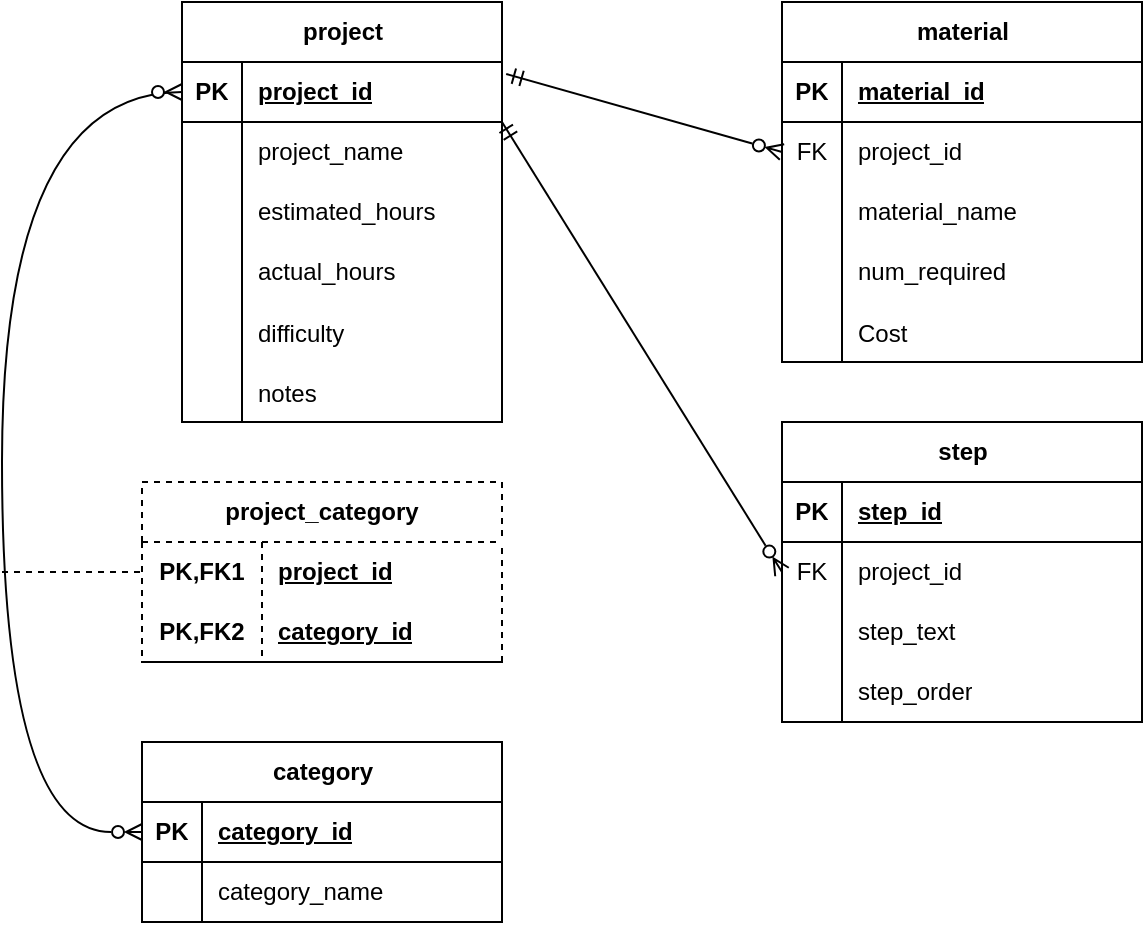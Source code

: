 <mxfile version="26.0.4">
  <diagram id="R2lEEEUBdFMjLlhIrx00" name="Page-1">
    <mxGraphModel dx="835" dy="1170" grid="1" gridSize="10" guides="1" tooltips="1" connect="1" arrows="1" fold="1" page="1" pageScale="1" pageWidth="850" pageHeight="1100" math="0" shadow="0" extFonts="Permanent Marker^https://fonts.googleapis.com/css?family=Permanent+Marker">
      <root>
        <mxCell id="0" />
        <mxCell id="1" parent="0" />
        <mxCell id="sYC8FqlULhn4Qgj5xgZV-39" value="project" style="shape=table;startSize=30;container=1;collapsible=1;childLayout=tableLayout;fixedRows=1;rowLines=0;fontStyle=1;align=center;resizeLast=1;html=1;" vertex="1" parent="1">
          <mxGeometry x="160" width="160" height="210" as="geometry" />
        </mxCell>
        <mxCell id="sYC8FqlULhn4Qgj5xgZV-40" value="" style="shape=tableRow;horizontal=0;startSize=0;swimlaneHead=0;swimlaneBody=0;fillColor=none;collapsible=0;dropTarget=0;points=[[0,0.5],[1,0.5]];portConstraint=eastwest;top=0;left=0;right=0;bottom=1;" vertex="1" parent="sYC8FqlULhn4Qgj5xgZV-39">
          <mxGeometry y="30" width="160" height="30" as="geometry" />
        </mxCell>
        <mxCell id="sYC8FqlULhn4Qgj5xgZV-41" value="PK" style="shape=partialRectangle;connectable=0;fillColor=none;top=0;left=0;bottom=0;right=0;fontStyle=1;overflow=hidden;whiteSpace=wrap;html=1;" vertex="1" parent="sYC8FqlULhn4Qgj5xgZV-40">
          <mxGeometry width="30" height="30" as="geometry">
            <mxRectangle width="30" height="30" as="alternateBounds" />
          </mxGeometry>
        </mxCell>
        <mxCell id="sYC8FqlULhn4Qgj5xgZV-42" value="project_id" style="shape=partialRectangle;connectable=0;fillColor=none;top=0;left=0;bottom=0;right=0;align=left;spacingLeft=6;fontStyle=5;overflow=hidden;whiteSpace=wrap;html=1;" vertex="1" parent="sYC8FqlULhn4Qgj5xgZV-40">
          <mxGeometry x="30" width="130" height="30" as="geometry">
            <mxRectangle width="130" height="30" as="alternateBounds" />
          </mxGeometry>
        </mxCell>
        <mxCell id="sYC8FqlULhn4Qgj5xgZV-43" value="" style="shape=tableRow;horizontal=0;startSize=0;swimlaneHead=0;swimlaneBody=0;fillColor=none;collapsible=0;dropTarget=0;points=[[0,0.5],[1,0.5]];portConstraint=eastwest;top=0;left=0;right=0;bottom=0;" vertex="1" parent="sYC8FqlULhn4Qgj5xgZV-39">
          <mxGeometry y="60" width="160" height="30" as="geometry" />
        </mxCell>
        <mxCell id="sYC8FqlULhn4Qgj5xgZV-44" value="" style="shape=partialRectangle;connectable=0;fillColor=none;top=0;left=0;bottom=0;right=0;editable=1;overflow=hidden;whiteSpace=wrap;html=1;" vertex="1" parent="sYC8FqlULhn4Qgj5xgZV-43">
          <mxGeometry width="30" height="30" as="geometry">
            <mxRectangle width="30" height="30" as="alternateBounds" />
          </mxGeometry>
        </mxCell>
        <mxCell id="sYC8FqlULhn4Qgj5xgZV-45" value="project_name" style="shape=partialRectangle;connectable=0;fillColor=none;top=0;left=0;bottom=0;right=0;align=left;spacingLeft=6;overflow=hidden;whiteSpace=wrap;html=1;" vertex="1" parent="sYC8FqlULhn4Qgj5xgZV-43">
          <mxGeometry x="30" width="130" height="30" as="geometry">
            <mxRectangle width="130" height="30" as="alternateBounds" />
          </mxGeometry>
        </mxCell>
        <mxCell id="sYC8FqlULhn4Qgj5xgZV-46" value="" style="shape=tableRow;horizontal=0;startSize=0;swimlaneHead=0;swimlaneBody=0;fillColor=none;collapsible=0;dropTarget=0;points=[[0,0.5],[1,0.5]];portConstraint=eastwest;top=0;left=0;right=0;bottom=0;" vertex="1" parent="sYC8FqlULhn4Qgj5xgZV-39">
          <mxGeometry y="90" width="160" height="30" as="geometry" />
        </mxCell>
        <mxCell id="sYC8FqlULhn4Qgj5xgZV-47" value="" style="shape=partialRectangle;connectable=0;fillColor=none;top=0;left=0;bottom=0;right=0;editable=1;overflow=hidden;whiteSpace=wrap;html=1;" vertex="1" parent="sYC8FqlULhn4Qgj5xgZV-46">
          <mxGeometry width="30" height="30" as="geometry">
            <mxRectangle width="30" height="30" as="alternateBounds" />
          </mxGeometry>
        </mxCell>
        <mxCell id="sYC8FqlULhn4Qgj5xgZV-48" value="estimated_hours" style="shape=partialRectangle;connectable=0;fillColor=none;top=0;left=0;bottom=0;right=0;align=left;spacingLeft=6;overflow=hidden;whiteSpace=wrap;html=1;" vertex="1" parent="sYC8FqlULhn4Qgj5xgZV-46">
          <mxGeometry x="30" width="130" height="30" as="geometry">
            <mxRectangle width="130" height="30" as="alternateBounds" />
          </mxGeometry>
        </mxCell>
        <mxCell id="sYC8FqlULhn4Qgj5xgZV-49" value="" style="shape=tableRow;horizontal=0;startSize=0;swimlaneHead=0;swimlaneBody=0;fillColor=none;collapsible=0;dropTarget=0;points=[[0,0.5],[1,0.5]];portConstraint=eastwest;top=0;left=0;right=0;bottom=0;" vertex="1" parent="sYC8FqlULhn4Qgj5xgZV-39">
          <mxGeometry y="120" width="160" height="30" as="geometry" />
        </mxCell>
        <mxCell id="sYC8FqlULhn4Qgj5xgZV-50" value="" style="shape=partialRectangle;connectable=0;fillColor=none;top=0;left=0;bottom=0;right=0;editable=1;overflow=hidden;whiteSpace=wrap;html=1;" vertex="1" parent="sYC8FqlULhn4Qgj5xgZV-49">
          <mxGeometry width="30" height="30" as="geometry">
            <mxRectangle width="30" height="30" as="alternateBounds" />
          </mxGeometry>
        </mxCell>
        <mxCell id="sYC8FqlULhn4Qgj5xgZV-51" value="actual_hours" style="shape=partialRectangle;connectable=0;fillColor=none;top=0;left=0;bottom=0;right=0;align=left;spacingLeft=6;overflow=hidden;whiteSpace=wrap;html=1;" vertex="1" parent="sYC8FqlULhn4Qgj5xgZV-49">
          <mxGeometry x="30" width="130" height="30" as="geometry">
            <mxRectangle width="130" height="30" as="alternateBounds" />
          </mxGeometry>
        </mxCell>
        <mxCell id="sYC8FqlULhn4Qgj5xgZV-107" value="" style="shape=tableRow;horizontal=0;startSize=0;swimlaneHead=0;swimlaneBody=0;fillColor=none;collapsible=0;dropTarget=0;points=[[0,0.5],[1,0.5]];portConstraint=eastwest;top=0;left=0;right=0;bottom=0;" vertex="1" parent="sYC8FqlULhn4Qgj5xgZV-39">
          <mxGeometry y="150" width="160" height="30" as="geometry" />
        </mxCell>
        <mxCell id="sYC8FqlULhn4Qgj5xgZV-108" value="" style="shape=partialRectangle;connectable=0;fillColor=none;top=0;left=0;bottom=0;right=0;editable=1;overflow=hidden;" vertex="1" parent="sYC8FqlULhn4Qgj5xgZV-107">
          <mxGeometry width="30" height="30" as="geometry">
            <mxRectangle width="30" height="30" as="alternateBounds" />
          </mxGeometry>
        </mxCell>
        <mxCell id="sYC8FqlULhn4Qgj5xgZV-109" value="difficulty" style="shape=partialRectangle;connectable=0;fillColor=none;top=0;left=0;bottom=0;right=0;align=left;spacingLeft=6;overflow=hidden;" vertex="1" parent="sYC8FqlULhn4Qgj5xgZV-107">
          <mxGeometry x="30" width="130" height="30" as="geometry">
            <mxRectangle width="130" height="30" as="alternateBounds" />
          </mxGeometry>
        </mxCell>
        <mxCell id="sYC8FqlULhn4Qgj5xgZV-110" value="" style="shape=tableRow;horizontal=0;startSize=0;swimlaneHead=0;swimlaneBody=0;fillColor=none;collapsible=0;dropTarget=0;points=[[0,0.5],[1,0.5]];portConstraint=eastwest;top=0;left=0;right=0;bottom=0;" vertex="1" parent="sYC8FqlULhn4Qgj5xgZV-39">
          <mxGeometry y="180" width="160" height="30" as="geometry" />
        </mxCell>
        <mxCell id="sYC8FqlULhn4Qgj5xgZV-111" value="" style="shape=partialRectangle;connectable=0;fillColor=none;top=0;left=0;bottom=0;right=0;editable=1;overflow=hidden;" vertex="1" parent="sYC8FqlULhn4Qgj5xgZV-110">
          <mxGeometry width="30" height="30" as="geometry">
            <mxRectangle width="30" height="30" as="alternateBounds" />
          </mxGeometry>
        </mxCell>
        <mxCell id="sYC8FqlULhn4Qgj5xgZV-112" value="notes" style="shape=partialRectangle;connectable=0;fillColor=none;top=0;left=0;bottom=0;right=0;align=left;spacingLeft=6;overflow=hidden;" vertex="1" parent="sYC8FqlULhn4Qgj5xgZV-110">
          <mxGeometry x="30" width="130" height="30" as="geometry">
            <mxRectangle width="130" height="30" as="alternateBounds" />
          </mxGeometry>
        </mxCell>
        <mxCell id="sYC8FqlULhn4Qgj5xgZV-116" value="material" style="shape=table;startSize=30;container=1;collapsible=1;childLayout=tableLayout;fixedRows=1;rowLines=0;fontStyle=1;align=center;resizeLast=1;html=1;" vertex="1" parent="1">
          <mxGeometry x="460" width="180" height="180" as="geometry" />
        </mxCell>
        <mxCell id="sYC8FqlULhn4Qgj5xgZV-117" value="" style="shape=tableRow;horizontal=0;startSize=0;swimlaneHead=0;swimlaneBody=0;fillColor=none;collapsible=0;dropTarget=0;points=[[0,0.5],[1,0.5]];portConstraint=eastwest;top=0;left=0;right=0;bottom=1;" vertex="1" parent="sYC8FqlULhn4Qgj5xgZV-116">
          <mxGeometry y="30" width="180" height="30" as="geometry" />
        </mxCell>
        <mxCell id="sYC8FqlULhn4Qgj5xgZV-118" value="PK" style="shape=partialRectangle;connectable=0;fillColor=none;top=0;left=0;bottom=0;right=0;fontStyle=1;overflow=hidden;whiteSpace=wrap;html=1;" vertex="1" parent="sYC8FqlULhn4Qgj5xgZV-117">
          <mxGeometry width="30" height="30" as="geometry">
            <mxRectangle width="30" height="30" as="alternateBounds" />
          </mxGeometry>
        </mxCell>
        <mxCell id="sYC8FqlULhn4Qgj5xgZV-119" value="material_id" style="shape=partialRectangle;connectable=0;fillColor=none;top=0;left=0;bottom=0;right=0;align=left;spacingLeft=6;fontStyle=5;overflow=hidden;whiteSpace=wrap;html=1;" vertex="1" parent="sYC8FqlULhn4Qgj5xgZV-117">
          <mxGeometry x="30" width="150" height="30" as="geometry">
            <mxRectangle width="150" height="30" as="alternateBounds" />
          </mxGeometry>
        </mxCell>
        <mxCell id="sYC8FqlULhn4Qgj5xgZV-120" value="" style="shape=tableRow;horizontal=0;startSize=0;swimlaneHead=0;swimlaneBody=0;fillColor=none;collapsible=0;dropTarget=0;points=[[0,0.5],[1,0.5]];portConstraint=eastwest;top=0;left=0;right=0;bottom=0;" vertex="1" parent="sYC8FqlULhn4Qgj5xgZV-116">
          <mxGeometry y="60" width="180" height="30" as="geometry" />
        </mxCell>
        <mxCell id="sYC8FqlULhn4Qgj5xgZV-121" value="FK" style="shape=partialRectangle;connectable=0;fillColor=none;top=0;left=0;bottom=0;right=0;editable=1;overflow=hidden;whiteSpace=wrap;html=1;" vertex="1" parent="sYC8FqlULhn4Qgj5xgZV-120">
          <mxGeometry width="30" height="30" as="geometry">
            <mxRectangle width="30" height="30" as="alternateBounds" />
          </mxGeometry>
        </mxCell>
        <mxCell id="sYC8FqlULhn4Qgj5xgZV-122" value="project_id" style="shape=partialRectangle;connectable=0;fillColor=none;top=0;left=0;bottom=0;right=0;align=left;spacingLeft=6;overflow=hidden;whiteSpace=wrap;html=1;" vertex="1" parent="sYC8FqlULhn4Qgj5xgZV-120">
          <mxGeometry x="30" width="150" height="30" as="geometry">
            <mxRectangle width="150" height="30" as="alternateBounds" />
          </mxGeometry>
        </mxCell>
        <mxCell id="sYC8FqlULhn4Qgj5xgZV-123" value="" style="shape=tableRow;horizontal=0;startSize=0;swimlaneHead=0;swimlaneBody=0;fillColor=none;collapsible=0;dropTarget=0;points=[[0,0.5],[1,0.5]];portConstraint=eastwest;top=0;left=0;right=0;bottom=0;" vertex="1" parent="sYC8FqlULhn4Qgj5xgZV-116">
          <mxGeometry y="90" width="180" height="30" as="geometry" />
        </mxCell>
        <mxCell id="sYC8FqlULhn4Qgj5xgZV-124" value="" style="shape=partialRectangle;connectable=0;fillColor=none;top=0;left=0;bottom=0;right=0;editable=1;overflow=hidden;whiteSpace=wrap;html=1;" vertex="1" parent="sYC8FqlULhn4Qgj5xgZV-123">
          <mxGeometry width="30" height="30" as="geometry">
            <mxRectangle width="30" height="30" as="alternateBounds" />
          </mxGeometry>
        </mxCell>
        <mxCell id="sYC8FqlULhn4Qgj5xgZV-125" value="material_name" style="shape=partialRectangle;connectable=0;fillColor=none;top=0;left=0;bottom=0;right=0;align=left;spacingLeft=6;overflow=hidden;whiteSpace=wrap;html=1;" vertex="1" parent="sYC8FqlULhn4Qgj5xgZV-123">
          <mxGeometry x="30" width="150" height="30" as="geometry">
            <mxRectangle width="150" height="30" as="alternateBounds" />
          </mxGeometry>
        </mxCell>
        <mxCell id="sYC8FqlULhn4Qgj5xgZV-126" value="" style="shape=tableRow;horizontal=0;startSize=0;swimlaneHead=0;swimlaneBody=0;fillColor=none;collapsible=0;dropTarget=0;points=[[0,0.5],[1,0.5]];portConstraint=eastwest;top=0;left=0;right=0;bottom=0;" vertex="1" parent="sYC8FqlULhn4Qgj5xgZV-116">
          <mxGeometry y="120" width="180" height="30" as="geometry" />
        </mxCell>
        <mxCell id="sYC8FqlULhn4Qgj5xgZV-127" value="" style="shape=partialRectangle;connectable=0;fillColor=none;top=0;left=0;bottom=0;right=0;editable=1;overflow=hidden;whiteSpace=wrap;html=1;" vertex="1" parent="sYC8FqlULhn4Qgj5xgZV-126">
          <mxGeometry width="30" height="30" as="geometry">
            <mxRectangle width="30" height="30" as="alternateBounds" />
          </mxGeometry>
        </mxCell>
        <mxCell id="sYC8FqlULhn4Qgj5xgZV-128" value="num_required" style="shape=partialRectangle;connectable=0;fillColor=none;top=0;left=0;bottom=0;right=0;align=left;spacingLeft=6;overflow=hidden;whiteSpace=wrap;html=1;" vertex="1" parent="sYC8FqlULhn4Qgj5xgZV-126">
          <mxGeometry x="30" width="150" height="30" as="geometry">
            <mxRectangle width="150" height="30" as="alternateBounds" />
          </mxGeometry>
        </mxCell>
        <mxCell id="sYC8FqlULhn4Qgj5xgZV-129" value="" style="shape=tableRow;horizontal=0;startSize=0;swimlaneHead=0;swimlaneBody=0;fillColor=none;collapsible=0;dropTarget=0;points=[[0,0.5],[1,0.5]];portConstraint=eastwest;top=0;left=0;right=0;bottom=0;" vertex="1" parent="sYC8FqlULhn4Qgj5xgZV-116">
          <mxGeometry y="150" width="180" height="30" as="geometry" />
        </mxCell>
        <mxCell id="sYC8FqlULhn4Qgj5xgZV-130" value="" style="shape=partialRectangle;connectable=0;fillColor=none;top=0;left=0;bottom=0;right=0;editable=1;overflow=hidden;" vertex="1" parent="sYC8FqlULhn4Qgj5xgZV-129">
          <mxGeometry width="30" height="30" as="geometry">
            <mxRectangle width="30" height="30" as="alternateBounds" />
          </mxGeometry>
        </mxCell>
        <mxCell id="sYC8FqlULhn4Qgj5xgZV-131" value="Cost" style="shape=partialRectangle;connectable=0;fillColor=none;top=0;left=0;bottom=0;right=0;align=left;spacingLeft=6;overflow=hidden;" vertex="1" parent="sYC8FqlULhn4Qgj5xgZV-129">
          <mxGeometry x="30" width="150" height="30" as="geometry">
            <mxRectangle width="150" height="30" as="alternateBounds" />
          </mxGeometry>
        </mxCell>
        <mxCell id="sYC8FqlULhn4Qgj5xgZV-133" value="step" style="shape=table;startSize=30;container=1;collapsible=1;childLayout=tableLayout;fixedRows=1;rowLines=0;fontStyle=1;align=center;resizeLast=1;html=1;" vertex="1" parent="1">
          <mxGeometry x="460" y="210" width="180" height="150" as="geometry" />
        </mxCell>
        <mxCell id="sYC8FqlULhn4Qgj5xgZV-134" value="" style="shape=tableRow;horizontal=0;startSize=0;swimlaneHead=0;swimlaneBody=0;fillColor=none;collapsible=0;dropTarget=0;points=[[0,0.5],[1,0.5]];portConstraint=eastwest;top=0;left=0;right=0;bottom=1;" vertex="1" parent="sYC8FqlULhn4Qgj5xgZV-133">
          <mxGeometry y="30" width="180" height="30" as="geometry" />
        </mxCell>
        <mxCell id="sYC8FqlULhn4Qgj5xgZV-135" value="PK" style="shape=partialRectangle;connectable=0;fillColor=none;top=0;left=0;bottom=0;right=0;fontStyle=1;overflow=hidden;whiteSpace=wrap;html=1;" vertex="1" parent="sYC8FqlULhn4Qgj5xgZV-134">
          <mxGeometry width="30" height="30" as="geometry">
            <mxRectangle width="30" height="30" as="alternateBounds" />
          </mxGeometry>
        </mxCell>
        <mxCell id="sYC8FqlULhn4Qgj5xgZV-136" value="step_id" style="shape=partialRectangle;connectable=0;fillColor=none;top=0;left=0;bottom=0;right=0;align=left;spacingLeft=6;fontStyle=5;overflow=hidden;whiteSpace=wrap;html=1;" vertex="1" parent="sYC8FqlULhn4Qgj5xgZV-134">
          <mxGeometry x="30" width="150" height="30" as="geometry">
            <mxRectangle width="150" height="30" as="alternateBounds" />
          </mxGeometry>
        </mxCell>
        <mxCell id="sYC8FqlULhn4Qgj5xgZV-137" value="" style="shape=tableRow;horizontal=0;startSize=0;swimlaneHead=0;swimlaneBody=0;fillColor=none;collapsible=0;dropTarget=0;points=[[0,0.5],[1,0.5]];portConstraint=eastwest;top=0;left=0;right=0;bottom=0;" vertex="1" parent="sYC8FqlULhn4Qgj5xgZV-133">
          <mxGeometry y="60" width="180" height="30" as="geometry" />
        </mxCell>
        <mxCell id="sYC8FqlULhn4Qgj5xgZV-138" value="FK" style="shape=partialRectangle;connectable=0;fillColor=none;top=0;left=0;bottom=0;right=0;editable=1;overflow=hidden;whiteSpace=wrap;html=1;" vertex="1" parent="sYC8FqlULhn4Qgj5xgZV-137">
          <mxGeometry width="30" height="30" as="geometry">
            <mxRectangle width="30" height="30" as="alternateBounds" />
          </mxGeometry>
        </mxCell>
        <mxCell id="sYC8FqlULhn4Qgj5xgZV-139" value="project_id" style="shape=partialRectangle;connectable=0;fillColor=none;top=0;left=0;bottom=0;right=0;align=left;spacingLeft=6;overflow=hidden;whiteSpace=wrap;html=1;" vertex="1" parent="sYC8FqlULhn4Qgj5xgZV-137">
          <mxGeometry x="30" width="150" height="30" as="geometry">
            <mxRectangle width="150" height="30" as="alternateBounds" />
          </mxGeometry>
        </mxCell>
        <mxCell id="sYC8FqlULhn4Qgj5xgZV-140" value="" style="shape=tableRow;horizontal=0;startSize=0;swimlaneHead=0;swimlaneBody=0;fillColor=none;collapsible=0;dropTarget=0;points=[[0,0.5],[1,0.5]];portConstraint=eastwest;top=0;left=0;right=0;bottom=0;" vertex="1" parent="sYC8FqlULhn4Qgj5xgZV-133">
          <mxGeometry y="90" width="180" height="30" as="geometry" />
        </mxCell>
        <mxCell id="sYC8FqlULhn4Qgj5xgZV-141" value="" style="shape=partialRectangle;connectable=0;fillColor=none;top=0;left=0;bottom=0;right=0;editable=1;overflow=hidden;whiteSpace=wrap;html=1;" vertex="1" parent="sYC8FqlULhn4Qgj5xgZV-140">
          <mxGeometry width="30" height="30" as="geometry">
            <mxRectangle width="30" height="30" as="alternateBounds" />
          </mxGeometry>
        </mxCell>
        <mxCell id="sYC8FqlULhn4Qgj5xgZV-142" value="step_text" style="shape=partialRectangle;connectable=0;fillColor=none;top=0;left=0;bottom=0;right=0;align=left;spacingLeft=6;overflow=hidden;whiteSpace=wrap;html=1;" vertex="1" parent="sYC8FqlULhn4Qgj5xgZV-140">
          <mxGeometry x="30" width="150" height="30" as="geometry">
            <mxRectangle width="150" height="30" as="alternateBounds" />
          </mxGeometry>
        </mxCell>
        <mxCell id="sYC8FqlULhn4Qgj5xgZV-143" value="" style="shape=tableRow;horizontal=0;startSize=0;swimlaneHead=0;swimlaneBody=0;fillColor=none;collapsible=0;dropTarget=0;points=[[0,0.5],[1,0.5]];portConstraint=eastwest;top=0;left=0;right=0;bottom=0;" vertex="1" parent="sYC8FqlULhn4Qgj5xgZV-133">
          <mxGeometry y="120" width="180" height="30" as="geometry" />
        </mxCell>
        <mxCell id="sYC8FqlULhn4Qgj5xgZV-144" value="" style="shape=partialRectangle;connectable=0;fillColor=none;top=0;left=0;bottom=0;right=0;editable=1;overflow=hidden;whiteSpace=wrap;html=1;" vertex="1" parent="sYC8FqlULhn4Qgj5xgZV-143">
          <mxGeometry width="30" height="30" as="geometry">
            <mxRectangle width="30" height="30" as="alternateBounds" />
          </mxGeometry>
        </mxCell>
        <mxCell id="sYC8FqlULhn4Qgj5xgZV-145" value="step_order" style="shape=partialRectangle;connectable=0;fillColor=none;top=0;left=0;bottom=0;right=0;align=left;spacingLeft=6;overflow=hidden;whiteSpace=wrap;html=1;" vertex="1" parent="sYC8FqlULhn4Qgj5xgZV-143">
          <mxGeometry x="30" width="150" height="30" as="geometry">
            <mxRectangle width="150" height="30" as="alternateBounds" />
          </mxGeometry>
        </mxCell>
        <mxCell id="sYC8FqlULhn4Qgj5xgZV-174" value="project_category" style="shape=table;startSize=30;container=1;collapsible=1;childLayout=tableLayout;fixedRows=1;rowLines=0;fontStyle=1;align=center;resizeLast=1;html=1;whiteSpace=wrap;dashed=1;" vertex="1" parent="1">
          <mxGeometry x="140" y="240" width="180" height="90" as="geometry" />
        </mxCell>
        <mxCell id="sYC8FqlULhn4Qgj5xgZV-175" value="" style="shape=tableRow;horizontal=0;startSize=0;swimlaneHead=0;swimlaneBody=0;fillColor=none;collapsible=0;dropTarget=0;points=[[0,0.5],[1,0.5]];portConstraint=eastwest;top=0;left=0;right=0;bottom=0;html=1;" vertex="1" parent="sYC8FqlULhn4Qgj5xgZV-174">
          <mxGeometry y="30" width="180" height="30" as="geometry" />
        </mxCell>
        <mxCell id="sYC8FqlULhn4Qgj5xgZV-176" value="PK,FK1" style="shape=partialRectangle;connectable=0;fillColor=none;top=0;left=0;bottom=0;right=0;fontStyle=1;overflow=hidden;html=1;whiteSpace=wrap;" vertex="1" parent="sYC8FqlULhn4Qgj5xgZV-175">
          <mxGeometry width="60" height="30" as="geometry">
            <mxRectangle width="60" height="30" as="alternateBounds" />
          </mxGeometry>
        </mxCell>
        <mxCell id="sYC8FqlULhn4Qgj5xgZV-177" value="project_id" style="shape=partialRectangle;connectable=0;fillColor=none;top=0;left=0;bottom=0;right=0;align=left;spacingLeft=6;fontStyle=5;overflow=hidden;html=1;whiteSpace=wrap;" vertex="1" parent="sYC8FqlULhn4Qgj5xgZV-175">
          <mxGeometry x="60" width="120" height="30" as="geometry">
            <mxRectangle width="120" height="30" as="alternateBounds" />
          </mxGeometry>
        </mxCell>
        <mxCell id="sYC8FqlULhn4Qgj5xgZV-178" value="" style="shape=tableRow;horizontal=0;startSize=0;swimlaneHead=0;swimlaneBody=0;fillColor=none;collapsible=0;dropTarget=0;points=[[0,0.5],[1,0.5]];portConstraint=eastwest;top=0;left=0;right=0;bottom=1;html=1;" vertex="1" parent="sYC8FqlULhn4Qgj5xgZV-174">
          <mxGeometry y="60" width="180" height="30" as="geometry" />
        </mxCell>
        <mxCell id="sYC8FqlULhn4Qgj5xgZV-179" value="PK,FK2" style="shape=partialRectangle;connectable=0;fillColor=none;top=0;left=0;bottom=0;right=0;fontStyle=1;overflow=hidden;html=1;whiteSpace=wrap;" vertex="1" parent="sYC8FqlULhn4Qgj5xgZV-178">
          <mxGeometry width="60" height="30" as="geometry">
            <mxRectangle width="60" height="30" as="alternateBounds" />
          </mxGeometry>
        </mxCell>
        <mxCell id="sYC8FqlULhn4Qgj5xgZV-180" value="category_id" style="shape=partialRectangle;connectable=0;fillColor=none;top=0;left=0;bottom=0;right=0;align=left;spacingLeft=6;fontStyle=5;overflow=hidden;html=1;whiteSpace=wrap;" vertex="1" parent="sYC8FqlULhn4Qgj5xgZV-178">
          <mxGeometry x="60" width="120" height="30" as="geometry">
            <mxRectangle width="120" height="30" as="alternateBounds" />
          </mxGeometry>
        </mxCell>
        <mxCell id="sYC8FqlULhn4Qgj5xgZV-188" value="category" style="shape=table;startSize=30;container=1;collapsible=1;childLayout=tableLayout;fixedRows=1;rowLines=0;fontStyle=1;align=center;resizeLast=1;html=1;" vertex="1" parent="1">
          <mxGeometry x="140" y="370" width="180" height="90" as="geometry" />
        </mxCell>
        <mxCell id="sYC8FqlULhn4Qgj5xgZV-189" value="" style="shape=tableRow;horizontal=0;startSize=0;swimlaneHead=0;swimlaneBody=0;fillColor=none;collapsible=0;dropTarget=0;points=[[0,0.5],[1,0.5]];portConstraint=eastwest;top=0;left=0;right=0;bottom=1;" vertex="1" parent="sYC8FqlULhn4Qgj5xgZV-188">
          <mxGeometry y="30" width="180" height="30" as="geometry" />
        </mxCell>
        <mxCell id="sYC8FqlULhn4Qgj5xgZV-190" value="PK" style="shape=partialRectangle;connectable=0;fillColor=none;top=0;left=0;bottom=0;right=0;fontStyle=1;overflow=hidden;whiteSpace=wrap;html=1;" vertex="1" parent="sYC8FqlULhn4Qgj5xgZV-189">
          <mxGeometry width="30" height="30" as="geometry">
            <mxRectangle width="30" height="30" as="alternateBounds" />
          </mxGeometry>
        </mxCell>
        <mxCell id="sYC8FqlULhn4Qgj5xgZV-191" value="category_id" style="shape=partialRectangle;connectable=0;fillColor=none;top=0;left=0;bottom=0;right=0;align=left;spacingLeft=6;fontStyle=5;overflow=hidden;whiteSpace=wrap;html=1;" vertex="1" parent="sYC8FqlULhn4Qgj5xgZV-189">
          <mxGeometry x="30" width="150" height="30" as="geometry">
            <mxRectangle width="150" height="30" as="alternateBounds" />
          </mxGeometry>
        </mxCell>
        <mxCell id="sYC8FqlULhn4Qgj5xgZV-192" value="" style="shape=tableRow;horizontal=0;startSize=0;swimlaneHead=0;swimlaneBody=0;fillColor=none;collapsible=0;dropTarget=0;points=[[0,0.5],[1,0.5]];portConstraint=eastwest;top=0;left=0;right=0;bottom=0;" vertex="1" parent="sYC8FqlULhn4Qgj5xgZV-188">
          <mxGeometry y="60" width="180" height="30" as="geometry" />
        </mxCell>
        <mxCell id="sYC8FqlULhn4Qgj5xgZV-193" value="" style="shape=partialRectangle;connectable=0;fillColor=none;top=0;left=0;bottom=0;right=0;editable=1;overflow=hidden;whiteSpace=wrap;html=1;" vertex="1" parent="sYC8FqlULhn4Qgj5xgZV-192">
          <mxGeometry width="30" height="30" as="geometry">
            <mxRectangle width="30" height="30" as="alternateBounds" />
          </mxGeometry>
        </mxCell>
        <mxCell id="sYC8FqlULhn4Qgj5xgZV-194" value="category_name" style="shape=partialRectangle;connectable=0;fillColor=none;top=0;left=0;bottom=0;right=0;align=left;spacingLeft=6;overflow=hidden;whiteSpace=wrap;html=1;" vertex="1" parent="sYC8FqlULhn4Qgj5xgZV-192">
          <mxGeometry x="30" width="150" height="30" as="geometry">
            <mxRectangle width="150" height="30" as="alternateBounds" />
          </mxGeometry>
        </mxCell>
        <mxCell id="sYC8FqlULhn4Qgj5xgZV-201" value="" style="fontSize=12;html=1;endArrow=ERzeroToMany;endFill=1;rounded=0;exitX=0;exitY=0.5;exitDx=0;exitDy=0;entryX=0;entryY=0.5;entryDx=0;entryDy=0;edgeStyle=orthogonalEdgeStyle;curved=1;startArrow=ERzeroToMany;startFill=0;" edge="1" parent="1" source="sYC8FqlULhn4Qgj5xgZV-189" target="sYC8FqlULhn4Qgj5xgZV-40">
          <mxGeometry width="100" height="100" relative="1" as="geometry">
            <mxPoint x="70" y="140" as="sourcePoint" />
            <mxPoint x="170" y="40" as="targetPoint" />
            <Array as="points">
              <mxPoint x="70" y="415" />
              <mxPoint x="70" y="45" />
            </Array>
          </mxGeometry>
        </mxCell>
        <mxCell id="sYC8FqlULhn4Qgj5xgZV-202" value="" style="endArrow=none;html=1;rounded=0;entryX=0;entryY=0.5;entryDx=0;entryDy=0;dashed=1;" edge="1" parent="1" target="sYC8FqlULhn4Qgj5xgZV-175">
          <mxGeometry relative="1" as="geometry">
            <mxPoint x="70" y="285" as="sourcePoint" />
            <mxPoint x="370" y="100" as="targetPoint" />
          </mxGeometry>
        </mxCell>
        <mxCell id="sYC8FqlULhn4Qgj5xgZV-203" value="" style="endArrow=ERzeroToMany;html=1;rounded=0;exitX=1.013;exitY=0.2;exitDx=0;exitDy=0;entryX=0;entryY=0.5;entryDx=0;entryDy=0;endFill=0;startArrow=ERmandOne;startFill=0;exitPerimeter=0;" edge="1" parent="1" source="sYC8FqlULhn4Qgj5xgZV-40" target="sYC8FqlULhn4Qgj5xgZV-120">
          <mxGeometry relative="1" as="geometry">
            <mxPoint x="210" y="100" as="sourcePoint" />
            <mxPoint x="370" y="100" as="targetPoint" />
          </mxGeometry>
        </mxCell>
        <mxCell id="sYC8FqlULhn4Qgj5xgZV-204" value="" style="endArrow=ERzeroToMany;html=1;rounded=0;entryX=0;entryY=0.5;entryDx=0;entryDy=0;endFill=0;startArrow=ERmandOne;startFill=0;" edge="1" parent="1" target="sYC8FqlULhn4Qgj5xgZV-137">
          <mxGeometry relative="1" as="geometry">
            <mxPoint x="320" y="60" as="sourcePoint" />
            <mxPoint x="500" y="140" as="targetPoint" />
          </mxGeometry>
        </mxCell>
      </root>
    </mxGraphModel>
  </diagram>
</mxfile>
